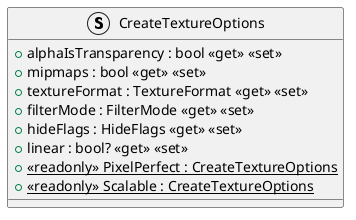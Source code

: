 @startuml
struct CreateTextureOptions {
    + alphaIsTransparency : bool <<get>> <<set>>
    + mipmaps : bool <<get>> <<set>>
    + textureFormat : TextureFormat <<get>> <<set>>
    + filterMode : FilterMode <<get>> <<set>>
    + hideFlags : HideFlags <<get>> <<set>>
    + linear : bool? <<get>> <<set>>
    + {static} <<readonly>> PixelPerfect : CreateTextureOptions
    + {static} <<readonly>> Scalable : CreateTextureOptions
}
@enduml
